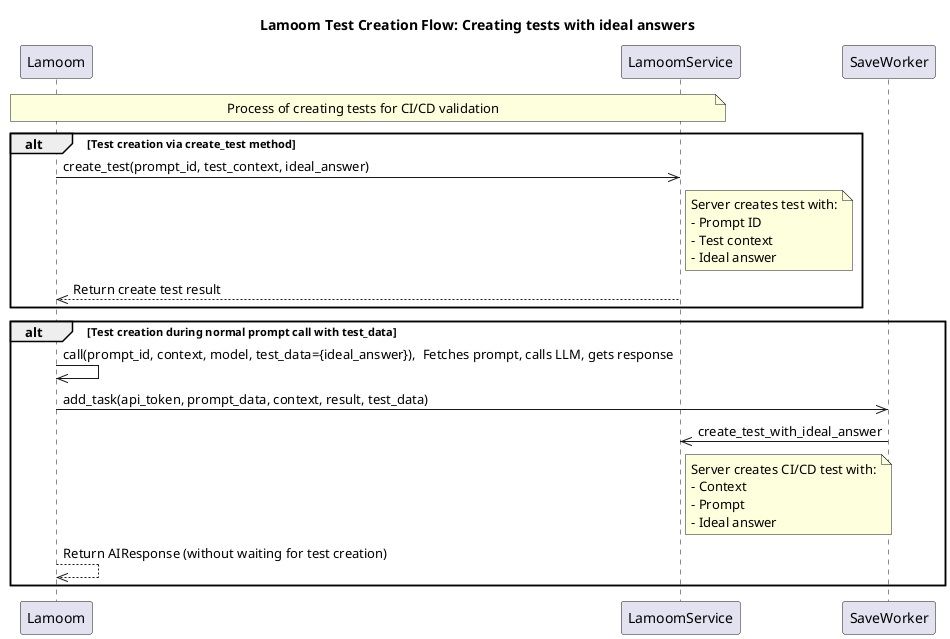 @startuml

  title Lamoom Test Creation Flow: Creating tests with ideal answers

  note over Lamoom,LamoomService: Process of creating tests for CI/CD validation

    alt Test creation via create_test method
      Lamoom->>LamoomService: create_test(prompt_id, test_context, ideal_answer)
      note right of LamoomService: Server creates test with:\n- Prompt ID\n- Test context\n- Ideal answer

      LamoomService-->>Lamoom: Return create test result
    end

    alt Test creation during normal prompt call with test_data
      Lamoom->>Lamoom: call(prompt_id, context, model, test_data={ideal_answer}),  Fetches prompt, calls LLM, gets response

      Lamoom->>SaveWorker: add_task(api_token, prompt_data, context, result, test_data)
      SaveWorker->>LamoomService: create_test_with_ideal_answer
      note right of LamoomService:  Server creates CI/CD test with:\n- Context\n- Prompt\n- Ideal answer
      Lamoom-->>Lamoom: Return AIResponse (without waiting for test creation)
    end

  @enduml